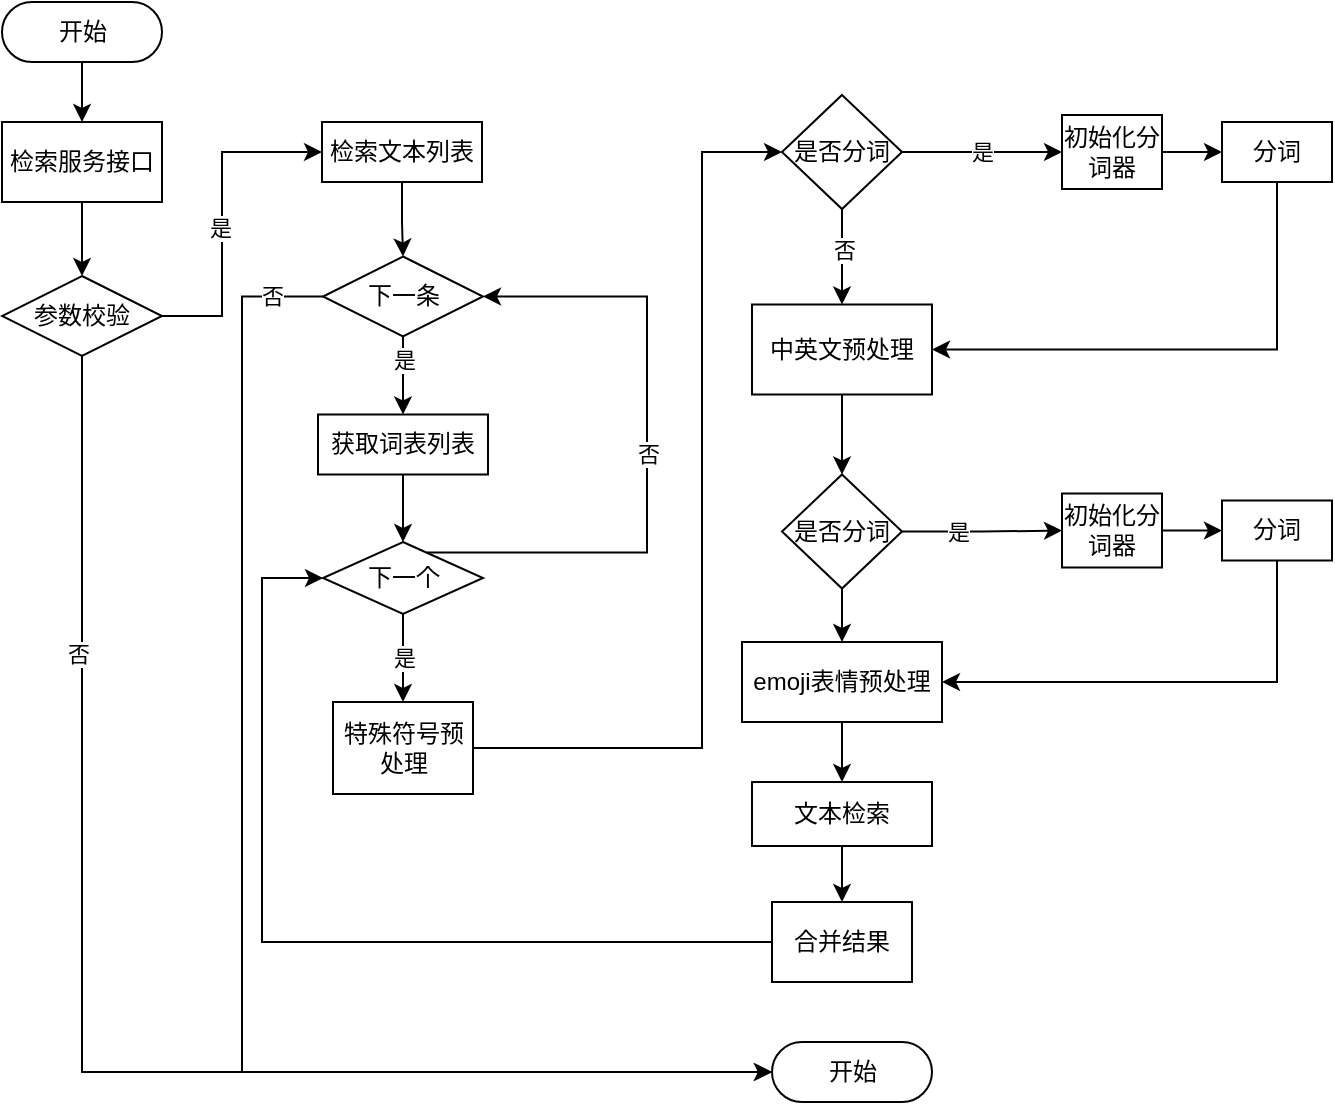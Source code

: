 <mxfile version="14.4.8" type="github">
  <diagram id="mbQ9IjTNfm52Ap1all6l" name="第 1 页">
    <mxGraphModel dx="1026" dy="514" grid="1" gridSize="10" guides="1" tooltips="1" connect="1" arrows="1" fold="1" page="1" pageScale="1" pageWidth="827" pageHeight="1169" math="0" shadow="0">
      <root>
        <mxCell id="0" />
        <mxCell id="1" parent="0" />
        <mxCell id="Eq01VTuJmpYzrv-peyJT-3" style="edgeStyle=orthogonalEdgeStyle;rounded=0;orthogonalLoop=1;jettySize=auto;html=1;entryX=0.5;entryY=0;entryDx=0;entryDy=0;" edge="1" parent="1" source="Eq01VTuJmpYzrv-peyJT-1" target="Eq01VTuJmpYzrv-peyJT-2">
          <mxGeometry relative="1" as="geometry" />
        </mxCell>
        <mxCell id="Eq01VTuJmpYzrv-peyJT-1" value="开始" style="html=1;dashed=0;whitespace=wrap;shape=mxgraph.dfd.start" vertex="1" parent="1">
          <mxGeometry x="100" y="160" width="80" height="30" as="geometry" />
        </mxCell>
        <mxCell id="Eq01VTuJmpYzrv-peyJT-5" value="" style="edgeStyle=orthogonalEdgeStyle;rounded=0;orthogonalLoop=1;jettySize=auto;html=1;entryX=0.5;entryY=0;entryDx=0;entryDy=0;" edge="1" parent="1" source="Eq01VTuJmpYzrv-peyJT-2" target="Eq01VTuJmpYzrv-peyJT-54">
          <mxGeometry relative="1" as="geometry">
            <mxPoint x="140" y="294" as="targetPoint" />
          </mxGeometry>
        </mxCell>
        <mxCell id="Eq01VTuJmpYzrv-peyJT-2" value="检索服务接口" style="rounded=0;whiteSpace=wrap;html=1;" vertex="1" parent="1">
          <mxGeometry x="100" y="220" width="80" height="40" as="geometry" />
        </mxCell>
        <mxCell id="Eq01VTuJmpYzrv-peyJT-13" value="" style="edgeStyle=orthogonalEdgeStyle;rounded=0;orthogonalLoop=1;jettySize=auto;html=1;exitX=1;exitY=0.5;exitDx=0;exitDy=0;" edge="1" parent="1" source="Eq01VTuJmpYzrv-peyJT-54" target="Eq01VTuJmpYzrv-peyJT-12">
          <mxGeometry relative="1" as="geometry">
            <mxPoint x="170" y="316.5" as="sourcePoint" />
            <Array as="points">
              <mxPoint x="180" y="317" />
              <mxPoint x="210" y="317" />
              <mxPoint x="210" y="235" />
            </Array>
          </mxGeometry>
        </mxCell>
        <mxCell id="Eq01VTuJmpYzrv-peyJT-55" value="是" style="edgeLabel;html=1;align=center;verticalAlign=middle;resizable=0;points=[];" vertex="1" connectable="0" parent="Eq01VTuJmpYzrv-peyJT-13">
          <mxGeometry x="-0.086" y="1" relative="1" as="geometry">
            <mxPoint as="offset" />
          </mxGeometry>
        </mxCell>
        <mxCell id="Eq01VTuJmpYzrv-peyJT-9" value="" style="edgeStyle=orthogonalEdgeStyle;rounded=0;orthogonalLoop=1;jettySize=auto;html=1;exitX=0.5;exitY=1;exitDx=0;exitDy=0;" edge="1" parent="1" source="Eq01VTuJmpYzrv-peyJT-6" target="Eq01VTuJmpYzrv-peyJT-8">
          <mxGeometry relative="1" as="geometry">
            <mxPoint x="302.5" y="326.25" as="sourcePoint" />
          </mxGeometry>
        </mxCell>
        <mxCell id="Eq01VTuJmpYzrv-peyJT-50" value="是" style="edgeLabel;html=1;align=center;verticalAlign=middle;resizable=0;points=[];" vertex="1" connectable="0" parent="Eq01VTuJmpYzrv-peyJT-9">
          <mxGeometry x="0.245" relative="1" as="geometry">
            <mxPoint y="-12.25" as="offset" />
          </mxGeometry>
        </mxCell>
        <mxCell id="Eq01VTuJmpYzrv-peyJT-52" style="edgeStyle=orthogonalEdgeStyle;rounded=0;orthogonalLoop=1;jettySize=auto;html=1;entryX=0;entryY=0.5;entryDx=0;entryDy=0;entryPerimeter=0;" edge="1" parent="1" source="Eq01VTuJmpYzrv-peyJT-6" target="Eq01VTuJmpYzrv-peyJT-51">
          <mxGeometry relative="1" as="geometry">
            <Array as="points">
              <mxPoint x="220" y="307" />
              <mxPoint x="220" y="695" />
            </Array>
          </mxGeometry>
        </mxCell>
        <mxCell id="Eq01VTuJmpYzrv-peyJT-53" value="否" style="edgeLabel;html=1;align=center;verticalAlign=middle;resizable=0;points=[];" vertex="1" connectable="0" parent="Eq01VTuJmpYzrv-peyJT-52">
          <mxGeometry x="-0.926" y="-1" relative="1" as="geometry">
            <mxPoint as="offset" />
          </mxGeometry>
        </mxCell>
        <mxCell id="Eq01VTuJmpYzrv-peyJT-6" value="下一条" style="rhombus;whiteSpace=wrap;html=1;rounded=0;" vertex="1" parent="1">
          <mxGeometry x="260.5" y="287.25" width="80" height="40" as="geometry" />
        </mxCell>
        <mxCell id="Eq01VTuJmpYzrv-peyJT-11" value="" style="edgeStyle=orthogonalEdgeStyle;rounded=0;orthogonalLoop=1;jettySize=auto;html=1;" edge="1" parent="1" source="Eq01VTuJmpYzrv-peyJT-8" target="Eq01VTuJmpYzrv-peyJT-10">
          <mxGeometry relative="1" as="geometry" />
        </mxCell>
        <mxCell id="Eq01VTuJmpYzrv-peyJT-8" value="获取词表列表" style="whiteSpace=wrap;html=1;rounded=0;" vertex="1" parent="1">
          <mxGeometry x="258" y="366.25" width="85" height="30" as="geometry" />
        </mxCell>
        <mxCell id="Eq01VTuJmpYzrv-peyJT-16" value="" style="edgeStyle=orthogonalEdgeStyle;rounded=0;orthogonalLoop=1;jettySize=auto;html=1;" edge="1" parent="1" source="Eq01VTuJmpYzrv-peyJT-10" target="Eq01VTuJmpYzrv-peyJT-15">
          <mxGeometry relative="1" as="geometry" />
        </mxCell>
        <mxCell id="Eq01VTuJmpYzrv-peyJT-47" value="是" style="edgeLabel;html=1;align=center;verticalAlign=middle;resizable=0;points=[];" vertex="1" connectable="0" parent="Eq01VTuJmpYzrv-peyJT-16">
          <mxGeometry relative="1" as="geometry">
            <mxPoint as="offset" />
          </mxGeometry>
        </mxCell>
        <mxCell id="Eq01VTuJmpYzrv-peyJT-48" value="否" style="edgeStyle=orthogonalEdgeStyle;rounded=0;orthogonalLoop=1;jettySize=auto;html=1;entryX=1;entryY=0.5;entryDx=0;entryDy=0;" edge="1" parent="1" source="Eq01VTuJmpYzrv-peyJT-10" target="Eq01VTuJmpYzrv-peyJT-6">
          <mxGeometry relative="1" as="geometry">
            <Array as="points">
              <mxPoint x="422.5" y="435.25" />
              <mxPoint x="422.5" y="307.25" />
            </Array>
          </mxGeometry>
        </mxCell>
        <mxCell id="Eq01VTuJmpYzrv-peyJT-10" value="下一个" style="rhombus;whiteSpace=wrap;html=1;rounded=0;" vertex="1" parent="1">
          <mxGeometry x="260.5" y="430" width="80" height="36" as="geometry" />
        </mxCell>
        <mxCell id="Eq01VTuJmpYzrv-peyJT-14" style="edgeStyle=orthogonalEdgeStyle;rounded=0;orthogonalLoop=1;jettySize=auto;html=1;entryX=0.5;entryY=0;entryDx=0;entryDy=0;" edge="1" parent="1" source="Eq01VTuJmpYzrv-peyJT-12" target="Eq01VTuJmpYzrv-peyJT-6">
          <mxGeometry relative="1" as="geometry" />
        </mxCell>
        <mxCell id="Eq01VTuJmpYzrv-peyJT-12" value="检索文本列表" style="whiteSpace=wrap;html=1;rounded=0;" vertex="1" parent="1">
          <mxGeometry x="260" y="220" width="80" height="30" as="geometry" />
        </mxCell>
        <mxCell id="Eq01VTuJmpYzrv-peyJT-24" value="" style="edgeStyle=orthogonalEdgeStyle;rounded=0;orthogonalLoop=1;jettySize=auto;html=1;entryX=0;entryY=0.5;entryDx=0;entryDy=0;" edge="1" parent="1" source="Eq01VTuJmpYzrv-peyJT-15" target="Eq01VTuJmpYzrv-peyJT-23">
          <mxGeometry relative="1" as="geometry">
            <Array as="points">
              <mxPoint x="450" y="533" />
              <mxPoint x="450" y="235" />
            </Array>
          </mxGeometry>
        </mxCell>
        <mxCell id="Eq01VTuJmpYzrv-peyJT-15" value="特殊符号预处理" style="whiteSpace=wrap;html=1;rounded=0;" vertex="1" parent="1">
          <mxGeometry x="265.5" y="510" width="70" height="46" as="geometry" />
        </mxCell>
        <mxCell id="Eq01VTuJmpYzrv-peyJT-36" style="edgeStyle=orthogonalEdgeStyle;rounded=0;orthogonalLoop=1;jettySize=auto;html=1;" edge="1" parent="1" source="Eq01VTuJmpYzrv-peyJT-17" target="Eq01VTuJmpYzrv-peyJT-32">
          <mxGeometry relative="1" as="geometry" />
        </mxCell>
        <mxCell id="Eq01VTuJmpYzrv-peyJT-17" value="中英文预处理" style="whiteSpace=wrap;html=1;rounded=0;" vertex="1" parent="1">
          <mxGeometry x="475" y="311.25" width="90" height="45" as="geometry" />
        </mxCell>
        <mxCell id="Eq01VTuJmpYzrv-peyJT-43" value="" style="edgeStyle=orthogonalEdgeStyle;rounded=0;orthogonalLoop=1;jettySize=auto;html=1;" edge="1" parent="1" source="Eq01VTuJmpYzrv-peyJT-19" target="Eq01VTuJmpYzrv-peyJT-42">
          <mxGeometry relative="1" as="geometry" />
        </mxCell>
        <mxCell id="Eq01VTuJmpYzrv-peyJT-19" value="emoji表情预处理" style="whiteSpace=wrap;html=1;rounded=0;" vertex="1" parent="1">
          <mxGeometry x="470" y="480" width="100" height="40" as="geometry" />
        </mxCell>
        <mxCell id="Eq01VTuJmpYzrv-peyJT-26" value="是" style="edgeStyle=orthogonalEdgeStyle;rounded=0;orthogonalLoop=1;jettySize=auto;html=1;" edge="1" parent="1" source="Eq01VTuJmpYzrv-peyJT-23" target="Eq01VTuJmpYzrv-peyJT-25">
          <mxGeometry relative="1" as="geometry" />
        </mxCell>
        <mxCell id="Eq01VTuJmpYzrv-peyJT-29" style="edgeStyle=orthogonalEdgeStyle;rounded=0;orthogonalLoop=1;jettySize=auto;html=1;exitX=0.5;exitY=1;exitDx=0;exitDy=0;entryX=0.5;entryY=0;entryDx=0;entryDy=0;" edge="1" parent="1" source="Eq01VTuJmpYzrv-peyJT-23" target="Eq01VTuJmpYzrv-peyJT-17">
          <mxGeometry relative="1" as="geometry">
            <mxPoint x="530" y="570" as="sourcePoint" />
            <mxPoint x="580" y="290" as="targetPoint" />
            <Array as="points" />
          </mxGeometry>
        </mxCell>
        <mxCell id="Eq01VTuJmpYzrv-peyJT-30" value="否" style="edgeLabel;html=1;align=center;verticalAlign=middle;resizable=0;points=[];" vertex="1" connectable="0" parent="Eq01VTuJmpYzrv-peyJT-29">
          <mxGeometry x="-0.135" relative="1" as="geometry">
            <mxPoint x="1" as="offset" />
          </mxGeometry>
        </mxCell>
        <mxCell id="Eq01VTuJmpYzrv-peyJT-23" value="是否分词" style="rhombus;whiteSpace=wrap;html=1;rounded=0;" vertex="1" parent="1">
          <mxGeometry x="490" y="206.5" width="60" height="57" as="geometry" />
        </mxCell>
        <mxCell id="Eq01VTuJmpYzrv-peyJT-28" value="" style="edgeStyle=orthogonalEdgeStyle;rounded=0;orthogonalLoop=1;jettySize=auto;html=1;" edge="1" parent="1" source="Eq01VTuJmpYzrv-peyJT-25" target="Eq01VTuJmpYzrv-peyJT-27">
          <mxGeometry relative="1" as="geometry" />
        </mxCell>
        <mxCell id="Eq01VTuJmpYzrv-peyJT-25" value="初始化分词器" style="whiteSpace=wrap;html=1;rounded=0;" vertex="1" parent="1">
          <mxGeometry x="630" y="216.5" width="50" height="37" as="geometry" />
        </mxCell>
        <mxCell id="Eq01VTuJmpYzrv-peyJT-35" style="edgeStyle=orthogonalEdgeStyle;rounded=0;orthogonalLoop=1;jettySize=auto;html=1;entryX=1;entryY=0.5;entryDx=0;entryDy=0;" edge="1" parent="1" source="Eq01VTuJmpYzrv-peyJT-27" target="Eq01VTuJmpYzrv-peyJT-17">
          <mxGeometry relative="1" as="geometry">
            <Array as="points">
              <mxPoint x="738" y="334" />
            </Array>
          </mxGeometry>
        </mxCell>
        <mxCell id="Eq01VTuJmpYzrv-peyJT-27" value="分词" style="whiteSpace=wrap;html=1;rounded=0;" vertex="1" parent="1">
          <mxGeometry x="710" y="220" width="55" height="30" as="geometry" />
        </mxCell>
        <mxCell id="Eq01VTuJmpYzrv-peyJT-37" style="edgeStyle=orthogonalEdgeStyle;rounded=0;orthogonalLoop=1;jettySize=auto;html=1;entryX=0;entryY=0.5;entryDx=0;entryDy=0;" edge="1" parent="1" source="Eq01VTuJmpYzrv-peyJT-32" target="Eq01VTuJmpYzrv-peyJT-33">
          <mxGeometry relative="1" as="geometry" />
        </mxCell>
        <mxCell id="Eq01VTuJmpYzrv-peyJT-38" value="是" style="edgeLabel;html=1;align=center;verticalAlign=middle;resizable=0;points=[];" vertex="1" connectable="0" parent="Eq01VTuJmpYzrv-peyJT-37">
          <mxGeometry x="-0.309" relative="1" as="geometry">
            <mxPoint as="offset" />
          </mxGeometry>
        </mxCell>
        <mxCell id="Eq01VTuJmpYzrv-peyJT-49" style="edgeStyle=orthogonalEdgeStyle;rounded=0;orthogonalLoop=1;jettySize=auto;html=1;entryX=0.5;entryY=0;entryDx=0;entryDy=0;" edge="1" parent="1" source="Eq01VTuJmpYzrv-peyJT-32" target="Eq01VTuJmpYzrv-peyJT-19">
          <mxGeometry relative="1" as="geometry" />
        </mxCell>
        <mxCell id="Eq01VTuJmpYzrv-peyJT-32" value="是否分词" style="rhombus;whiteSpace=wrap;html=1;rounded=0;" vertex="1" parent="1">
          <mxGeometry x="490" y="396.25" width="60" height="57" as="geometry" />
        </mxCell>
        <mxCell id="Eq01VTuJmpYzrv-peyJT-39" style="edgeStyle=orthogonalEdgeStyle;rounded=0;orthogonalLoop=1;jettySize=auto;html=1;entryX=0;entryY=0.5;entryDx=0;entryDy=0;" edge="1" parent="1" source="Eq01VTuJmpYzrv-peyJT-33" target="Eq01VTuJmpYzrv-peyJT-34">
          <mxGeometry relative="1" as="geometry" />
        </mxCell>
        <mxCell id="Eq01VTuJmpYzrv-peyJT-33" value="初始化分词器" style="whiteSpace=wrap;html=1;rounded=0;" vertex="1" parent="1">
          <mxGeometry x="630" y="405.75" width="50" height="37" as="geometry" />
        </mxCell>
        <mxCell id="Eq01VTuJmpYzrv-peyJT-40" style="edgeStyle=orthogonalEdgeStyle;rounded=0;orthogonalLoop=1;jettySize=auto;html=1;entryX=1;entryY=0.5;entryDx=0;entryDy=0;" edge="1" parent="1" source="Eq01VTuJmpYzrv-peyJT-34" target="Eq01VTuJmpYzrv-peyJT-19">
          <mxGeometry relative="1" as="geometry">
            <Array as="points">
              <mxPoint x="738" y="500" />
            </Array>
          </mxGeometry>
        </mxCell>
        <mxCell id="Eq01VTuJmpYzrv-peyJT-34" value="分词" style="whiteSpace=wrap;html=1;rounded=0;" vertex="1" parent="1">
          <mxGeometry x="710" y="409.25" width="55" height="30" as="geometry" />
        </mxCell>
        <mxCell id="Eq01VTuJmpYzrv-peyJT-45" value="" style="edgeStyle=orthogonalEdgeStyle;rounded=0;orthogonalLoop=1;jettySize=auto;html=1;" edge="1" parent="1" source="Eq01VTuJmpYzrv-peyJT-42" target="Eq01VTuJmpYzrv-peyJT-44">
          <mxGeometry relative="1" as="geometry" />
        </mxCell>
        <mxCell id="Eq01VTuJmpYzrv-peyJT-42" value="文本检索" style="whiteSpace=wrap;html=1;rounded=0;" vertex="1" parent="1">
          <mxGeometry x="475" y="550" width="90" height="32" as="geometry" />
        </mxCell>
        <mxCell id="Eq01VTuJmpYzrv-peyJT-46" style="edgeStyle=orthogonalEdgeStyle;rounded=0;orthogonalLoop=1;jettySize=auto;html=1;entryX=0;entryY=0.5;entryDx=0;entryDy=0;exitX=0;exitY=0.5;exitDx=0;exitDy=0;" edge="1" parent="1" source="Eq01VTuJmpYzrv-peyJT-44" target="Eq01VTuJmpYzrv-peyJT-10">
          <mxGeometry relative="1" as="geometry">
            <mxPoint x="70" y="580" as="targetPoint" />
            <Array as="points">
              <mxPoint x="230" y="630" />
              <mxPoint x="230" y="448" />
            </Array>
          </mxGeometry>
        </mxCell>
        <mxCell id="Eq01VTuJmpYzrv-peyJT-44" value="合并结果" style="whiteSpace=wrap;html=1;rounded=0;" vertex="1" parent="1">
          <mxGeometry x="485" y="610" width="70" height="40" as="geometry" />
        </mxCell>
        <mxCell id="Eq01VTuJmpYzrv-peyJT-51" value="开始" style="html=1;dashed=0;whitespace=wrap;shape=mxgraph.dfd.start" vertex="1" parent="1">
          <mxGeometry x="485" y="680" width="80" height="30" as="geometry" />
        </mxCell>
        <mxCell id="Eq01VTuJmpYzrv-peyJT-56" style="edgeStyle=orthogonalEdgeStyle;rounded=0;orthogonalLoop=1;jettySize=auto;html=1;exitX=0.5;exitY=1;exitDx=0;exitDy=0;" edge="1" parent="1" source="Eq01VTuJmpYzrv-peyJT-54" target="Eq01VTuJmpYzrv-peyJT-51">
          <mxGeometry relative="1" as="geometry">
            <Array as="points">
              <mxPoint x="140" y="695" />
            </Array>
          </mxGeometry>
        </mxCell>
        <mxCell id="Eq01VTuJmpYzrv-peyJT-57" value="否" style="edgeLabel;html=1;align=center;verticalAlign=middle;resizable=0;points=[];" vertex="1" connectable="0" parent="Eq01VTuJmpYzrv-peyJT-56">
          <mxGeometry x="-0.577" y="-2" relative="1" as="geometry">
            <mxPoint as="offset" />
          </mxGeometry>
        </mxCell>
        <mxCell id="Eq01VTuJmpYzrv-peyJT-54" value="参数校验" style="rhombus;whiteSpace=wrap;html=1;rounded=0;" vertex="1" parent="1">
          <mxGeometry x="100" y="297" width="80" height="40" as="geometry" />
        </mxCell>
      </root>
    </mxGraphModel>
  </diagram>
</mxfile>
